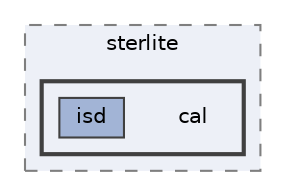 digraph "repository/isd/src/main/java/com/sterlite/cal"
{
 // LATEX_PDF_SIZE
  bgcolor="transparent";
  edge [fontname=Helvetica,fontsize=10,labelfontname=Helvetica,labelfontsize=10];
  node [fontname=Helvetica,fontsize=10,shape=box,height=0.2,width=0.4];
  compound=true
  subgraph clusterdir_82547361dab4783321ec8a6daef1e7b4 {
    graph [ bgcolor="#edf0f7", pencolor="grey50", label="sterlite", fontname=Helvetica,fontsize=10 style="filled,dashed", URL="dir_82547361dab4783321ec8a6daef1e7b4.html",tooltip=""]
  subgraph clusterdir_ff7f5e5b45f8fe85161bcd88dcfcc357 {
    graph [ bgcolor="#edf0f7", pencolor="grey25", label="", fontname=Helvetica,fontsize=10 style="filled,bold", URL="dir_ff7f5e5b45f8fe85161bcd88dcfcc357.html",tooltip=""]
    dir_ff7f5e5b45f8fe85161bcd88dcfcc357 [shape=plaintext, label="cal"];
  dir_3861a366a4d2c6ace20a0b0c723f229b [label="isd", fillcolor="#a2b4d6", color="grey25", style="filled", URL="dir_3861a366a4d2c6ace20a0b0c723f229b.html",tooltip=""];
  }
  }
}

